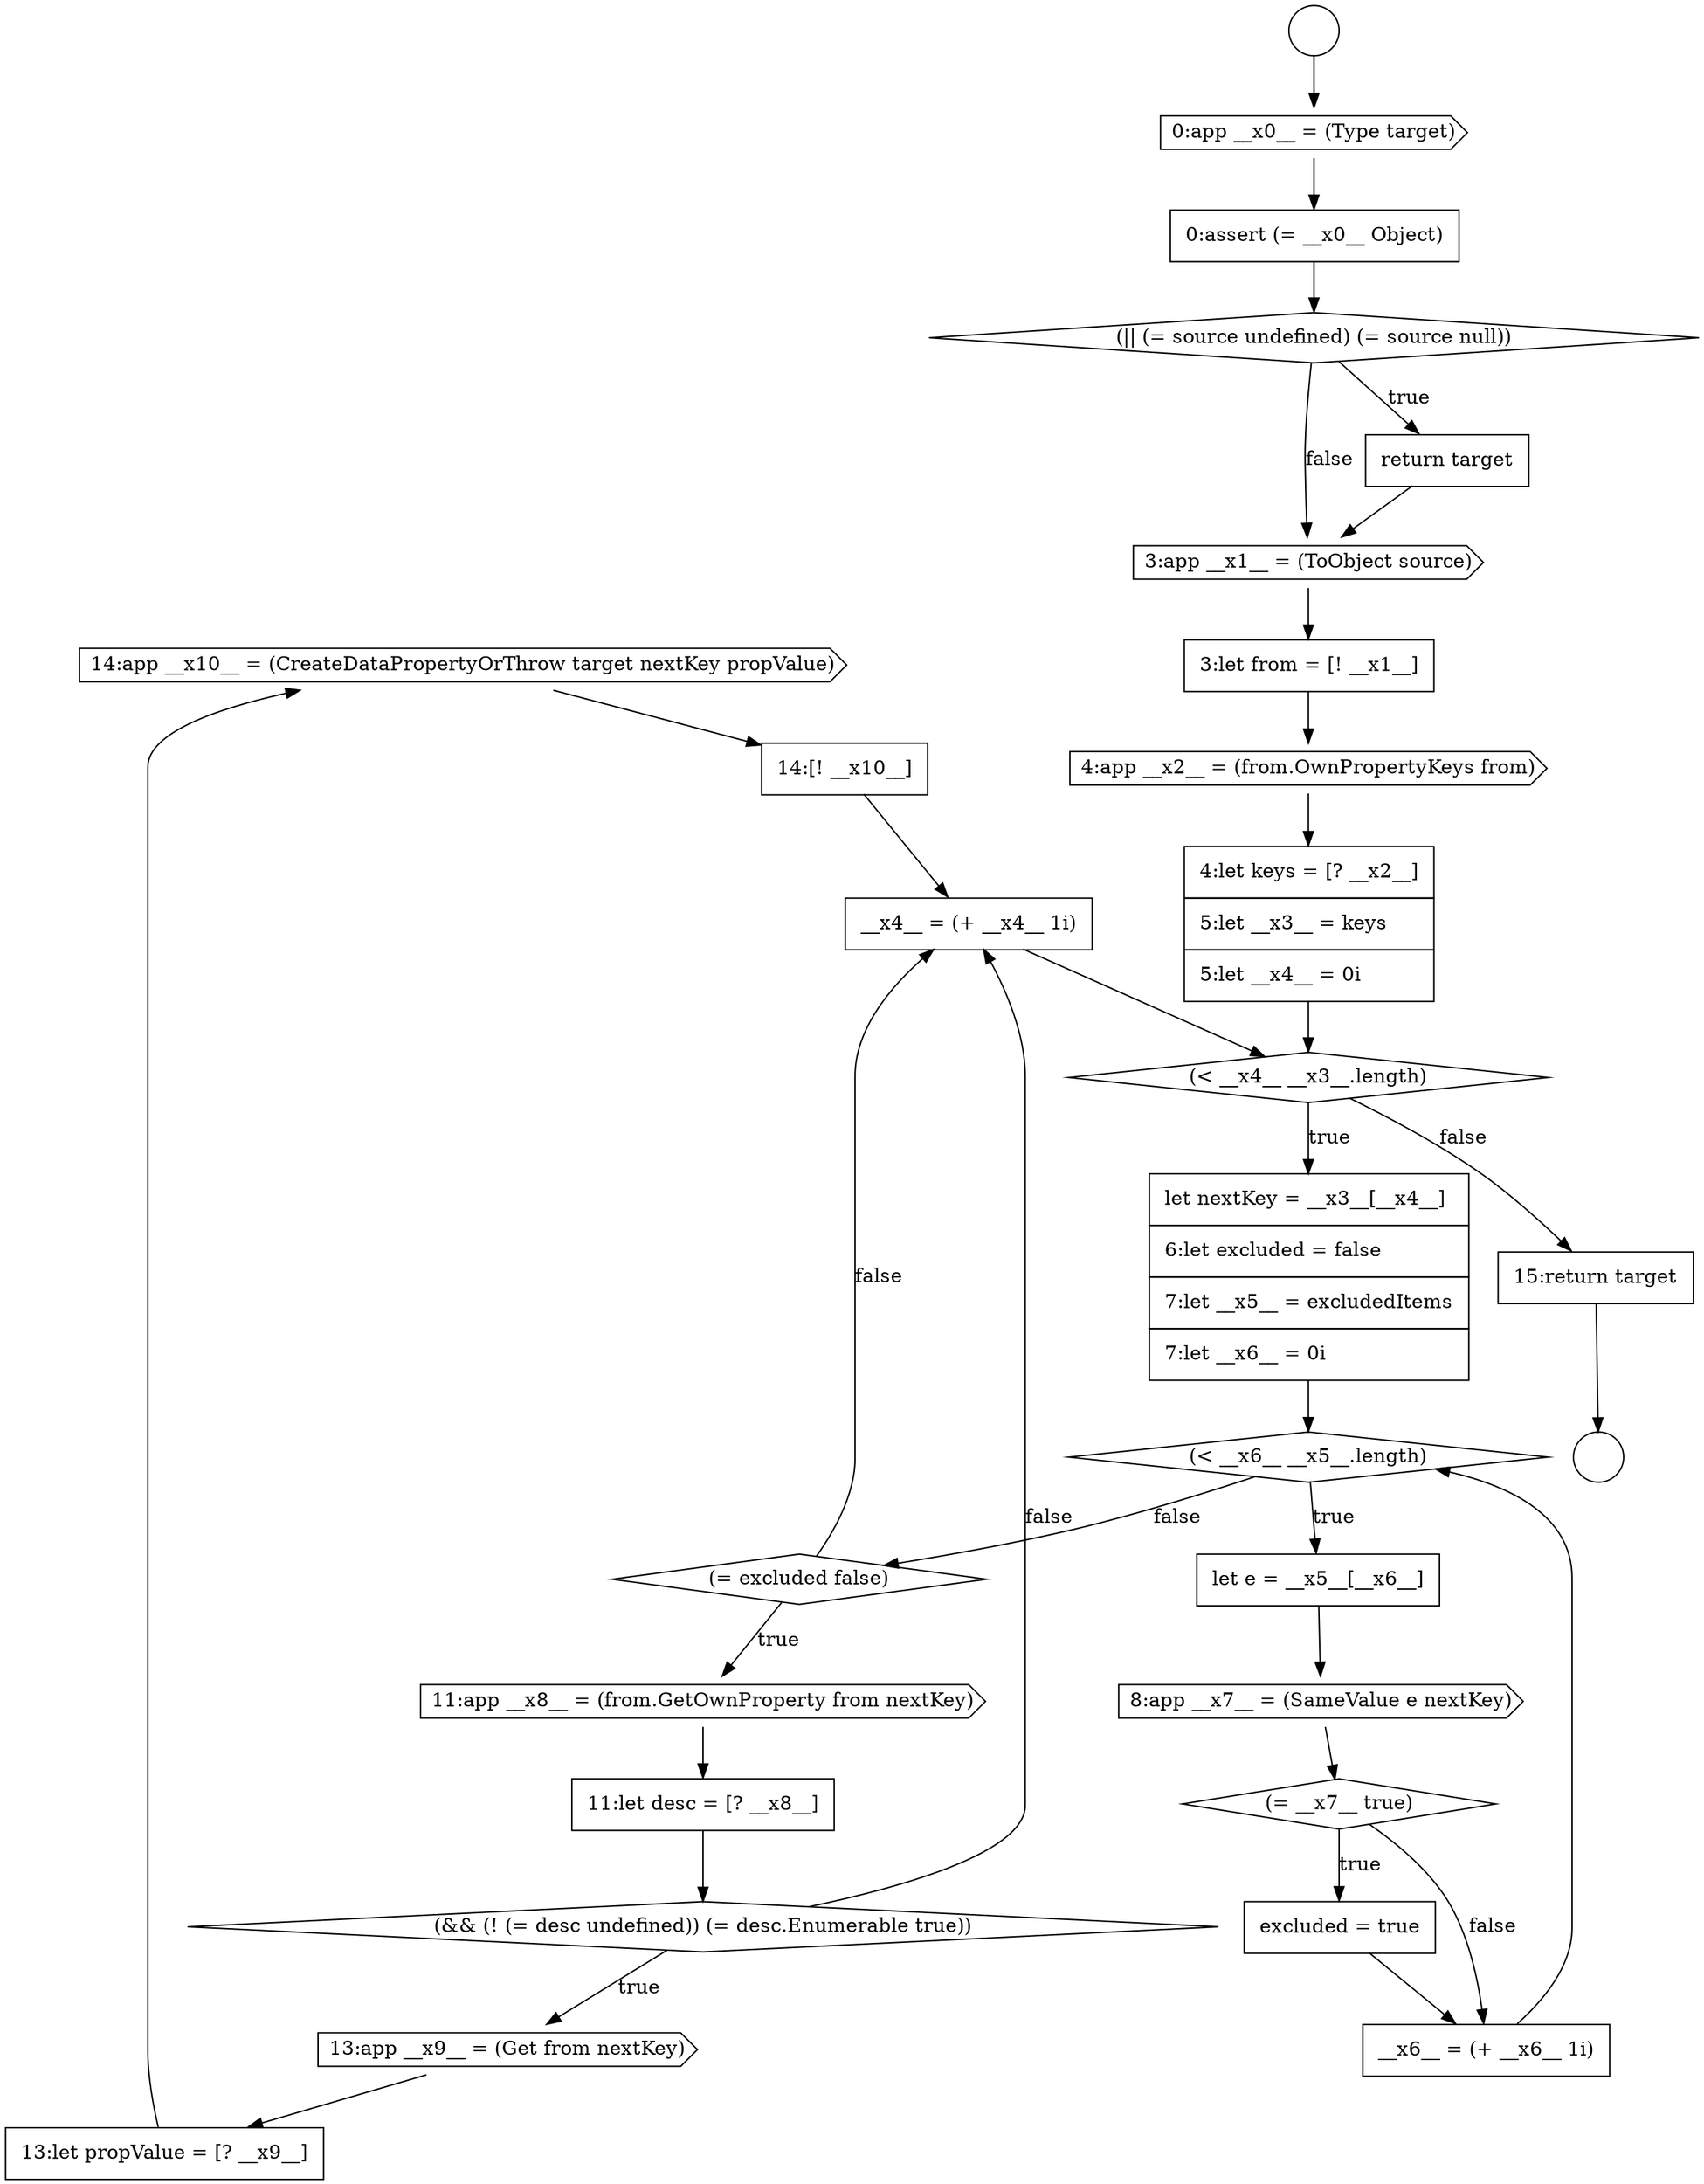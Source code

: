 digraph {
  node1401 [shape=cds, label=<<font color="black">14:app __x10__ = (CreateDataPropertyOrThrow target nextKey propValue)</font>> color="black" fillcolor="white" style=filled]
  node1383 [shape=cds, label=<<font color="black">3:app __x1__ = (ToObject source)</font>> color="black" fillcolor="white" style=filled]
  node1387 [shape=diamond, label=<<font color="black">(&lt; __x4__ __x3__.length)</font>> color="black" fillcolor="white" style=filled]
  node1392 [shape=diamond, label=<<font color="black">(= __x7__ true)</font>> color="black" fillcolor="white" style=filled]
  node1381 [shape=diamond, label=<<font color="black">(|| (= source undefined) (= source null))</font>> color="black" fillcolor="white" style=filled]
  node1396 [shape=cds, label=<<font color="black">11:app __x8__ = (from.GetOwnProperty from nextKey)</font>> color="black" fillcolor="white" style=filled]
  node1400 [shape=none, margin=0, label=<<font color="black">
    <table border="0" cellborder="1" cellspacing="0" cellpadding="10">
      <tr><td align="left">13:let propValue = [? __x9__]</td></tr>
    </table>
  </font>> color="black" fillcolor="white" style=filled]
  node1404 [shape=none, margin=0, label=<<font color="black">
    <table border="0" cellborder="1" cellspacing="0" cellpadding="10">
      <tr><td align="left">15:return target</td></tr>
    </table>
  </font>> color="black" fillcolor="white" style=filled]
  node1390 [shape=none, margin=0, label=<<font color="black">
    <table border="0" cellborder="1" cellspacing="0" cellpadding="10">
      <tr><td align="left">let e = __x5__[__x6__]</td></tr>
    </table>
  </font>> color="black" fillcolor="white" style=filled]
  node1385 [shape=cds, label=<<font color="black">4:app __x2__ = (from.OwnPropertyKeys from)</font>> color="black" fillcolor="white" style=filled]
  node1391 [shape=cds, label=<<font color="black">8:app __x7__ = (SameValue e nextKey)</font>> color="black" fillcolor="white" style=filled]
  node1386 [shape=none, margin=0, label=<<font color="black">
    <table border="0" cellborder="1" cellspacing="0" cellpadding="10">
      <tr><td align="left">4:let keys = [? __x2__]</td></tr>
      <tr><td align="left">5:let __x3__ = keys</td></tr>
      <tr><td align="left">5:let __x4__ = 0i</td></tr>
    </table>
  </font>> color="black" fillcolor="white" style=filled]
  node1379 [shape=cds, label=<<font color="black">0:app __x0__ = (Type target)</font>> color="black" fillcolor="white" style=filled]
  node1398 [shape=diamond, label=<<font color="black">(&amp;&amp; (! (= desc undefined)) (= desc.Enumerable true))</font>> color="black" fillcolor="white" style=filled]
  node1377 [shape=circle label=" " color="black" fillcolor="white" style=filled]
  node1394 [shape=none, margin=0, label=<<font color="black">
    <table border="0" cellborder="1" cellspacing="0" cellpadding="10">
      <tr><td align="left">__x6__ = (+ __x6__ 1i)</td></tr>
    </table>
  </font>> color="black" fillcolor="white" style=filled]
  node1402 [shape=none, margin=0, label=<<font color="black">
    <table border="0" cellborder="1" cellspacing="0" cellpadding="10">
      <tr><td align="left">14:[! __x10__]</td></tr>
    </table>
  </font>> color="black" fillcolor="white" style=filled]
  node1397 [shape=none, margin=0, label=<<font color="black">
    <table border="0" cellborder="1" cellspacing="0" cellpadding="10">
      <tr><td align="left">11:let desc = [? __x8__]</td></tr>
    </table>
  </font>> color="black" fillcolor="white" style=filled]
  node1382 [shape=none, margin=0, label=<<font color="black">
    <table border="0" cellborder="1" cellspacing="0" cellpadding="10">
      <tr><td align="left">return target</td></tr>
    </table>
  </font>> color="black" fillcolor="white" style=filled]
  node1393 [shape=none, margin=0, label=<<font color="black">
    <table border="0" cellborder="1" cellspacing="0" cellpadding="10">
      <tr><td align="left">excluded = true</td></tr>
    </table>
  </font>> color="black" fillcolor="white" style=filled]
  node1389 [shape=diamond, label=<<font color="black">(&lt; __x6__ __x5__.length)</font>> color="black" fillcolor="white" style=filled]
  node1388 [shape=none, margin=0, label=<<font color="black">
    <table border="0" cellborder="1" cellspacing="0" cellpadding="10">
      <tr><td align="left">let nextKey = __x3__[__x4__]</td></tr>
      <tr><td align="left">6:let excluded = false</td></tr>
      <tr><td align="left">7:let __x5__ = excludedItems</td></tr>
      <tr><td align="left">7:let __x6__ = 0i</td></tr>
    </table>
  </font>> color="black" fillcolor="white" style=filled]
  node1403 [shape=none, margin=0, label=<<font color="black">
    <table border="0" cellborder="1" cellspacing="0" cellpadding="10">
      <tr><td align="left">__x4__ = (+ __x4__ 1i)</td></tr>
    </table>
  </font>> color="black" fillcolor="white" style=filled]
  node1395 [shape=diamond, label=<<font color="black">(= excluded false)</font>> color="black" fillcolor="white" style=filled]
  node1380 [shape=none, margin=0, label=<<font color="black">
    <table border="0" cellborder="1" cellspacing="0" cellpadding="10">
      <tr><td align="left">0:assert (= __x0__ Object)</td></tr>
    </table>
  </font>> color="black" fillcolor="white" style=filled]
  node1384 [shape=none, margin=0, label=<<font color="black">
    <table border="0" cellborder="1" cellspacing="0" cellpadding="10">
      <tr><td align="left">3:let from = [! __x1__]</td></tr>
    </table>
  </font>> color="black" fillcolor="white" style=filled]
  node1378 [shape=circle label=" " color="black" fillcolor="white" style=filled]
  node1399 [shape=cds, label=<<font color="black">13:app __x9__ = (Get from nextKey)</font>> color="black" fillcolor="white" style=filled]
  node1382 -> node1383 [ color="black"]
  node1386 -> node1387 [ color="black"]
  node1400 -> node1401 [ color="black"]
  node1398 -> node1399 [label=<<font color="black">true</font>> color="black"]
  node1398 -> node1403 [label=<<font color="black">false</font>> color="black"]
  node1377 -> node1379 [ color="black"]
  node1403 -> node1387 [ color="black"]
  node1381 -> node1382 [label=<<font color="black">true</font>> color="black"]
  node1381 -> node1383 [label=<<font color="black">false</font>> color="black"]
  node1388 -> node1389 [ color="black"]
  node1380 -> node1381 [ color="black"]
  node1396 -> node1397 [ color="black"]
  node1394 -> node1389 [ color="black"]
  node1391 -> node1392 [ color="black"]
  node1383 -> node1384 [ color="black"]
  node1401 -> node1402 [ color="black"]
  node1390 -> node1391 [ color="black"]
  node1395 -> node1396 [label=<<font color="black">true</font>> color="black"]
  node1395 -> node1403 [label=<<font color="black">false</font>> color="black"]
  node1389 -> node1390 [label=<<font color="black">true</font>> color="black"]
  node1389 -> node1395 [label=<<font color="black">false</font>> color="black"]
  node1385 -> node1386 [ color="black"]
  node1402 -> node1403 [ color="black"]
  node1392 -> node1393 [label=<<font color="black">true</font>> color="black"]
  node1392 -> node1394 [label=<<font color="black">false</font>> color="black"]
  node1397 -> node1398 [ color="black"]
  node1384 -> node1385 [ color="black"]
  node1393 -> node1394 [ color="black"]
  node1399 -> node1400 [ color="black"]
  node1387 -> node1388 [label=<<font color="black">true</font>> color="black"]
  node1387 -> node1404 [label=<<font color="black">false</font>> color="black"]
  node1379 -> node1380 [ color="black"]
  node1404 -> node1378 [ color="black"]
}

